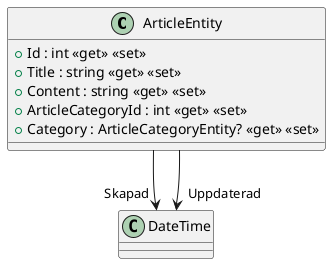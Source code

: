 @startuml
class ArticleEntity {
    + Id : int <<get>> <<set>>
    + Title : string <<get>> <<set>>
    + Content : string <<get>> <<set>>
    + ArticleCategoryId : int <<get>> <<set>>
    + Category : ArticleCategoryEntity? <<get>> <<set>>
}
ArticleEntity --> "Skapad" DateTime
ArticleEntity --> "Uppdaterad" DateTime
@enduml
